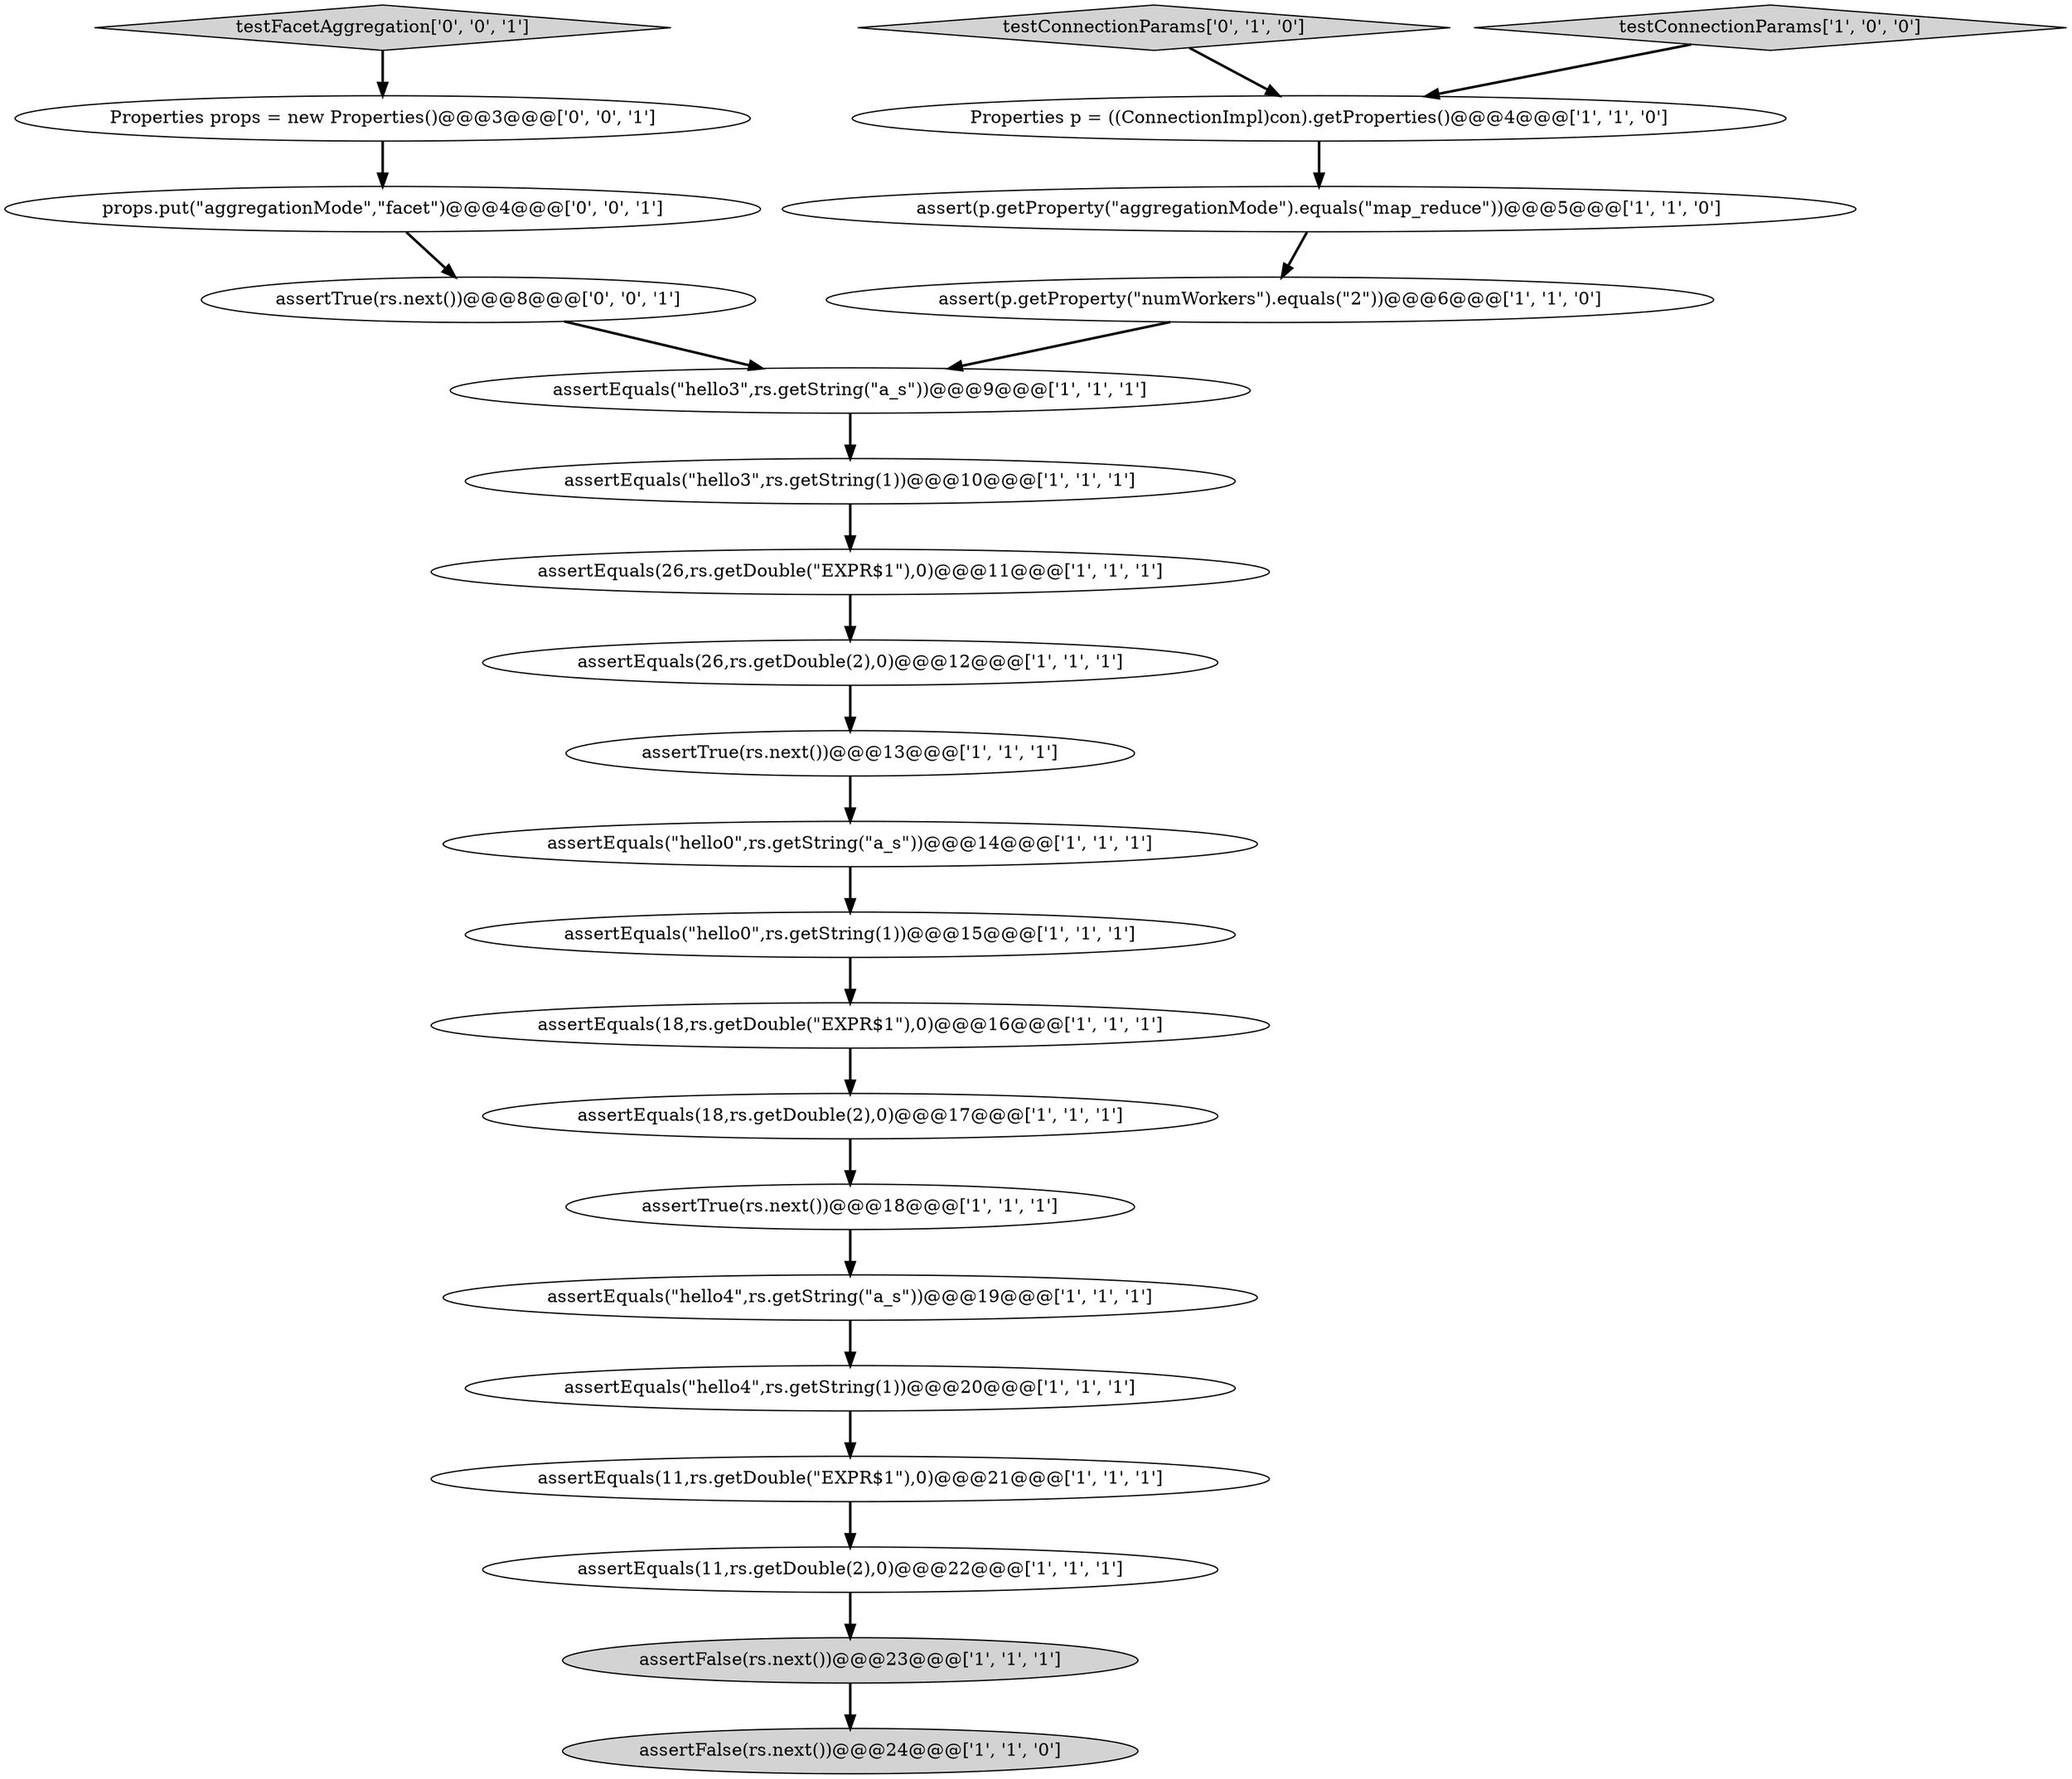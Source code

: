digraph {
6 [style = filled, label = "assertEquals(26,rs.getDouble(\"EXPR$1\"),0)@@@11@@@['1', '1', '1']", fillcolor = white, shape = ellipse image = "AAA0AAABBB1BBB"];
17 [style = filled, label = "assertEquals(18,rs.getDouble(\"EXPR$1\"),0)@@@16@@@['1', '1', '1']", fillcolor = white, shape = ellipse image = "AAA0AAABBB1BBB"];
7 [style = filled, label = "Properties p = ((ConnectionImpl)con).getProperties()@@@4@@@['1', '1', '0']", fillcolor = white, shape = ellipse image = "AAA0AAABBB1BBB"];
10 [style = filled, label = "assertEquals(\"hello4\",rs.getString(1))@@@20@@@['1', '1', '1']", fillcolor = white, shape = ellipse image = "AAA0AAABBB1BBB"];
14 [style = filled, label = "assert(p.getProperty(\"aggregationMode\").equals(\"map_reduce\"))@@@5@@@['1', '1', '0']", fillcolor = white, shape = ellipse image = "AAA0AAABBB1BBB"];
22 [style = filled, label = "props.put(\"aggregationMode\",\"facet\")@@@4@@@['0', '0', '1']", fillcolor = white, shape = ellipse image = "AAA0AAABBB3BBB"];
13 [style = filled, label = "assertEquals(11,rs.getDouble(\"EXPR$1\"),0)@@@21@@@['1', '1', '1']", fillcolor = white, shape = ellipse image = "AAA0AAABBB1BBB"];
4 [style = filled, label = "assertEquals(18,rs.getDouble(2),0)@@@17@@@['1', '1', '1']", fillcolor = white, shape = ellipse image = "AAA0AAABBB1BBB"];
21 [style = filled, label = "Properties props = new Properties()@@@3@@@['0', '0', '1']", fillcolor = white, shape = ellipse image = "AAA0AAABBB3BBB"];
0 [style = filled, label = "assertEquals(\"hello3\",rs.getString(\"a_s\"))@@@9@@@['1', '1', '1']", fillcolor = white, shape = ellipse image = "AAA0AAABBB1BBB"];
11 [style = filled, label = "assertEquals(\"hello3\",rs.getString(1))@@@10@@@['1', '1', '1']", fillcolor = white, shape = ellipse image = "AAA0AAABBB1BBB"];
12 [style = filled, label = "assertEquals(\"hello0\",rs.getString(\"a_s\"))@@@14@@@['1', '1', '1']", fillcolor = white, shape = ellipse image = "AAA0AAABBB1BBB"];
16 [style = filled, label = "assertEquals(\"hello0\",rs.getString(1))@@@15@@@['1', '1', '1']", fillcolor = white, shape = ellipse image = "AAA0AAABBB1BBB"];
24 [style = filled, label = "assertTrue(rs.next())@@@8@@@['0', '0', '1']", fillcolor = white, shape = ellipse image = "AAA0AAABBB3BBB"];
1 [style = filled, label = "assertTrue(rs.next())@@@13@@@['1', '1', '1']", fillcolor = white, shape = ellipse image = "AAA0AAABBB1BBB"];
8 [style = filled, label = "assert(p.getProperty(\"numWorkers\").equals(\"2\"))@@@6@@@['1', '1', '0']", fillcolor = white, shape = ellipse image = "AAA0AAABBB1BBB"];
20 [style = filled, label = "testConnectionParams['0', '1', '0']", fillcolor = lightgray, shape = diamond image = "AAA0AAABBB2BBB"];
5 [style = filled, label = "assertTrue(rs.next())@@@18@@@['1', '1', '1']", fillcolor = white, shape = ellipse image = "AAA0AAABBB1BBB"];
9 [style = filled, label = "assertEquals(11,rs.getDouble(2),0)@@@22@@@['1', '1', '1']", fillcolor = white, shape = ellipse image = "AAA0AAABBB1BBB"];
3 [style = filled, label = "assertFalse(rs.next())@@@24@@@['1', '1', '0']", fillcolor = lightgray, shape = ellipse image = "AAA0AAABBB1BBB"];
15 [style = filled, label = "testConnectionParams['1', '0', '0']", fillcolor = lightgray, shape = diamond image = "AAA0AAABBB1BBB"];
18 [style = filled, label = "assertEquals(26,rs.getDouble(2),0)@@@12@@@['1', '1', '1']", fillcolor = white, shape = ellipse image = "AAA0AAABBB1BBB"];
23 [style = filled, label = "testFacetAggregation['0', '0', '1']", fillcolor = lightgray, shape = diamond image = "AAA0AAABBB3BBB"];
19 [style = filled, label = "assertEquals(\"hello4\",rs.getString(\"a_s\"))@@@19@@@['1', '1', '1']", fillcolor = white, shape = ellipse image = "AAA0AAABBB1BBB"];
2 [style = filled, label = "assertFalse(rs.next())@@@23@@@['1', '1', '1']", fillcolor = lightgray, shape = ellipse image = "AAA0AAABBB1BBB"];
5->19 [style = bold, label=""];
6->18 [style = bold, label=""];
19->10 [style = bold, label=""];
20->7 [style = bold, label=""];
21->22 [style = bold, label=""];
8->0 [style = bold, label=""];
22->24 [style = bold, label=""];
1->12 [style = bold, label=""];
4->5 [style = bold, label=""];
9->2 [style = bold, label=""];
24->0 [style = bold, label=""];
11->6 [style = bold, label=""];
15->7 [style = bold, label=""];
0->11 [style = bold, label=""];
12->16 [style = bold, label=""];
2->3 [style = bold, label=""];
7->14 [style = bold, label=""];
17->4 [style = bold, label=""];
23->21 [style = bold, label=""];
10->13 [style = bold, label=""];
14->8 [style = bold, label=""];
18->1 [style = bold, label=""];
16->17 [style = bold, label=""];
13->9 [style = bold, label=""];
}
